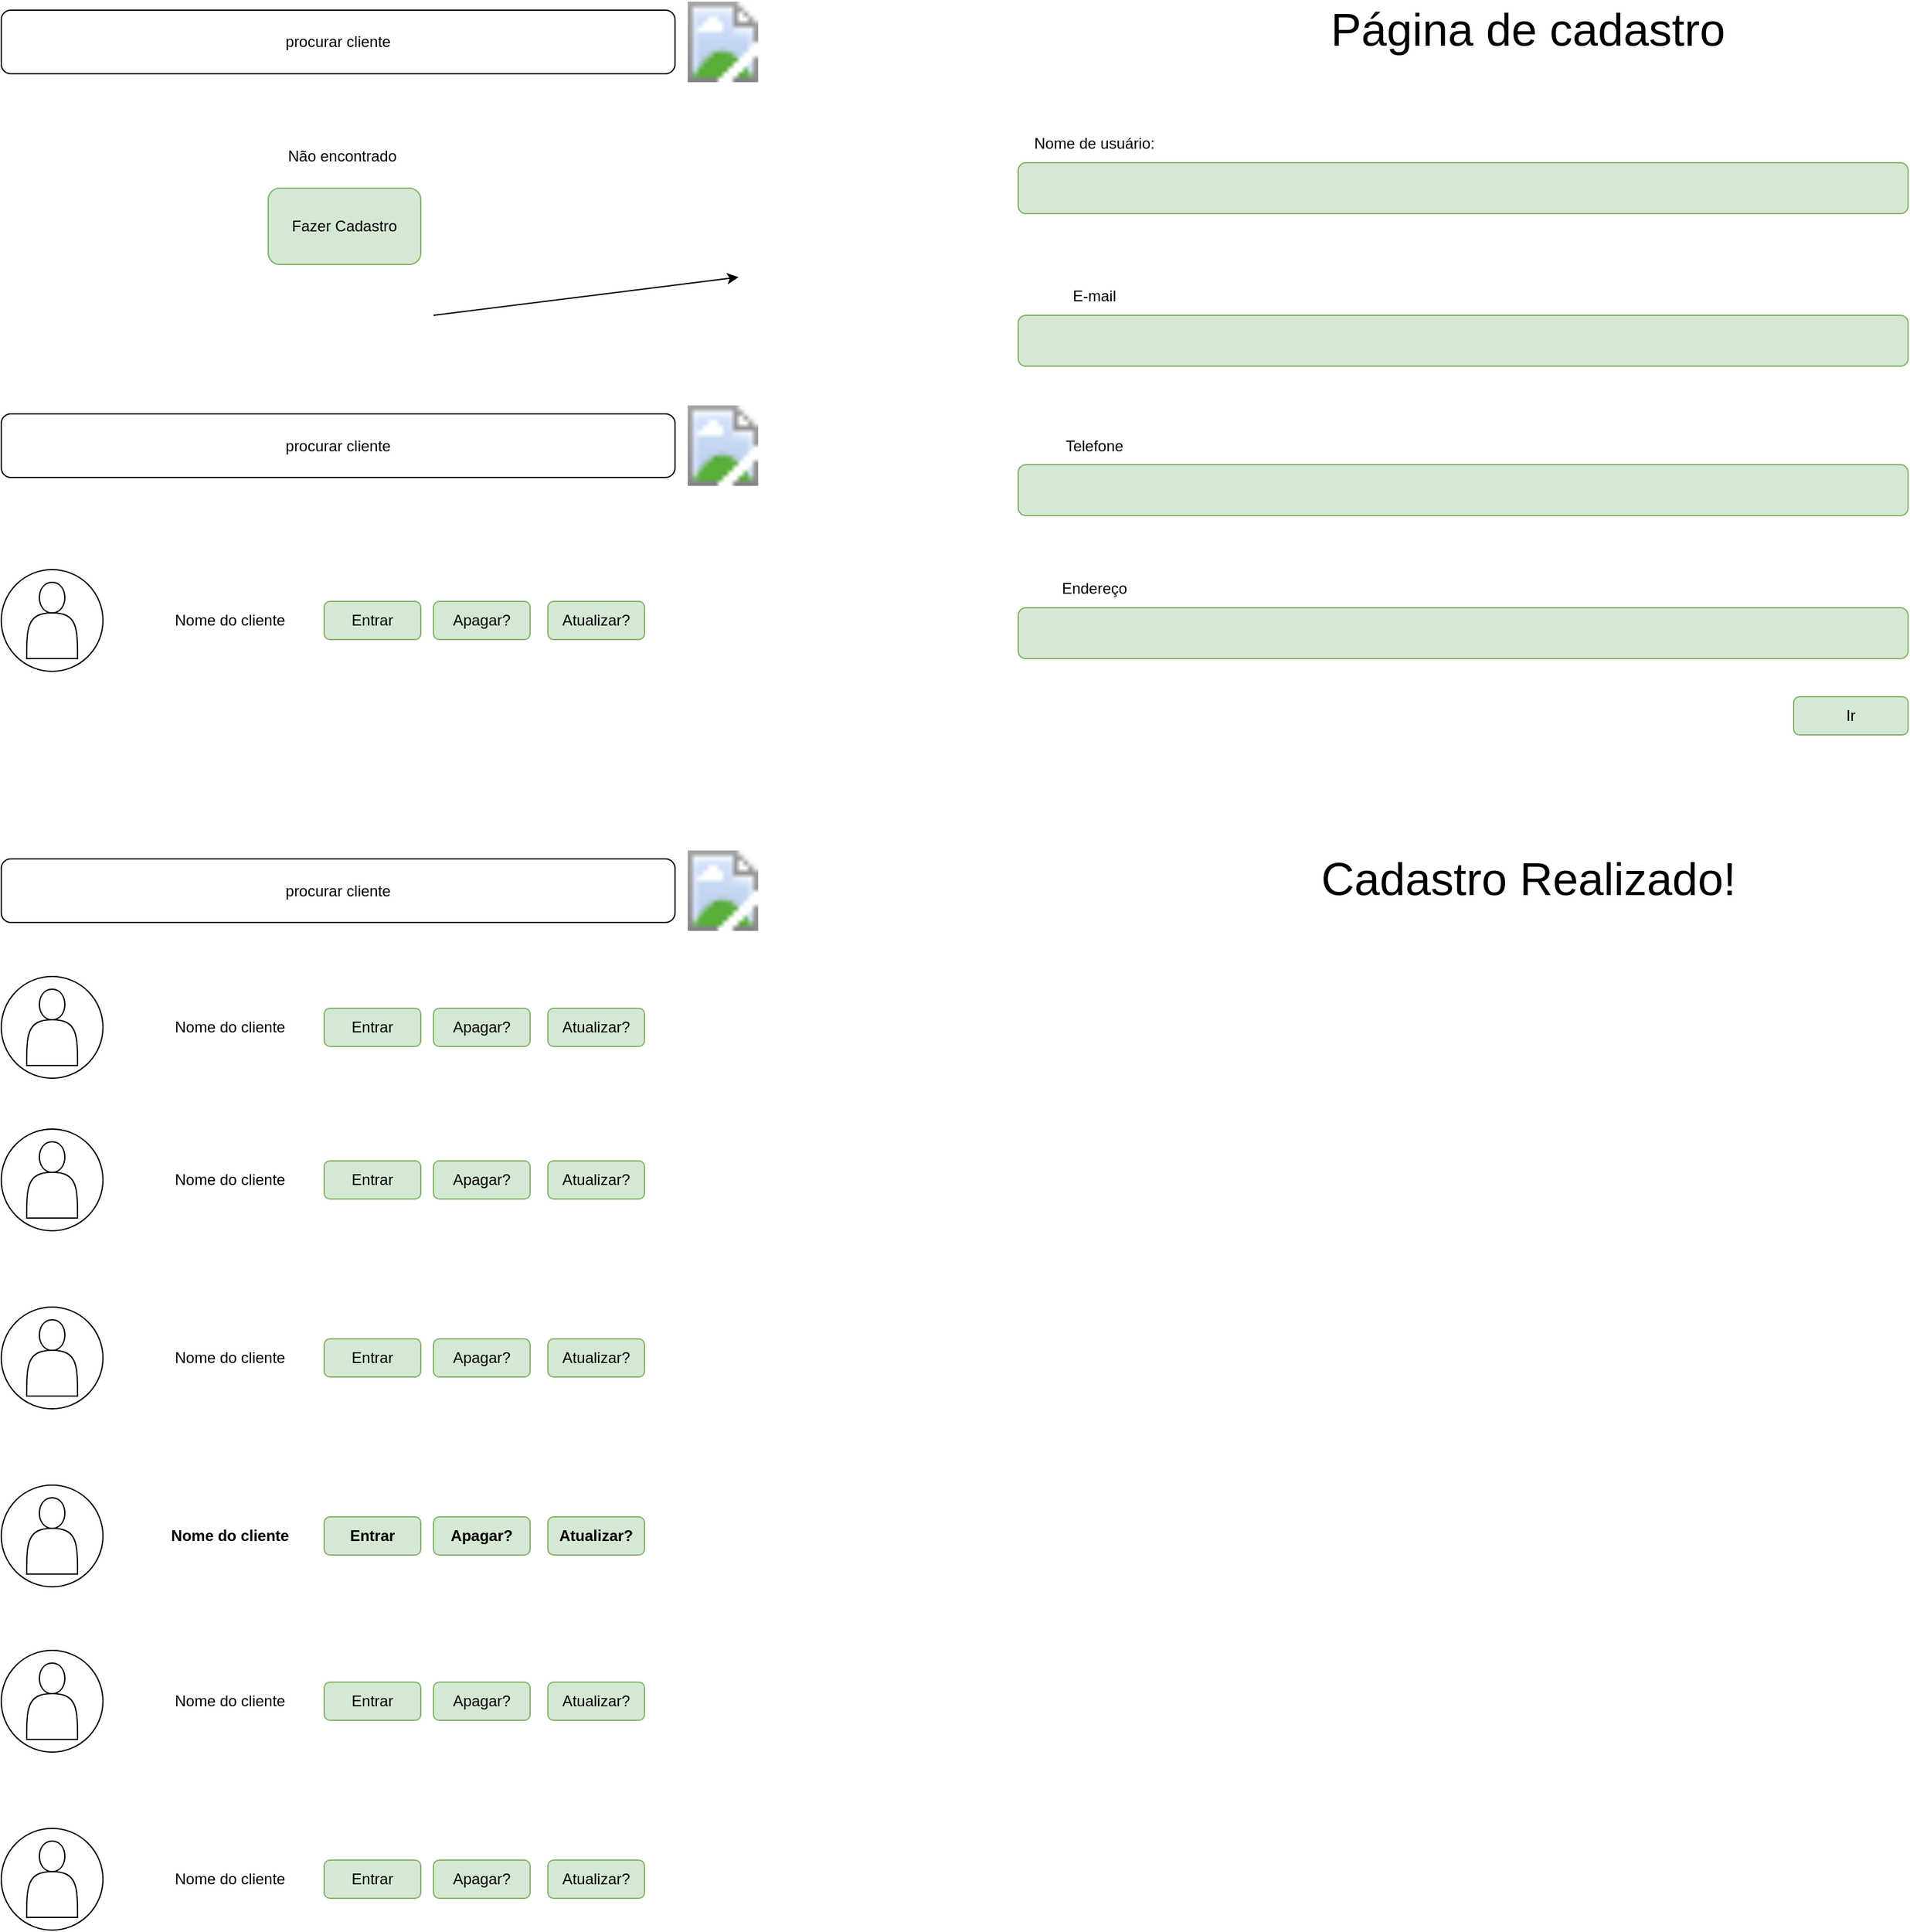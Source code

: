 <mxfile version="24.4.9" type="device">
  <diagram name="Página-1" id="bxvimao_P090NeMA0EiW">
    <mxGraphModel dx="1434" dy="782" grid="1" gridSize="10" guides="1" tooltips="1" connect="1" arrows="1" fold="1" page="1" pageScale="1" pageWidth="827" pageHeight="1169" math="0" shadow="0">
      <root>
        <mxCell id="0" />
        <mxCell id="1" parent="0" />
        <mxCell id="ApZKAQ_FeUihaHH6Phk7-1" value="procurar cliente" style="rounded=1;whiteSpace=wrap;html=1;" vertex="1" parent="1">
          <mxGeometry x="40" y="40" width="530" height="50" as="geometry" />
        </mxCell>
        <mxCell id="ApZKAQ_FeUihaHH6Phk7-2" value="" style="shape=image;html=1;verticalLabelPosition=bottom;verticalAlign=top;imageAspect=1;aspect=fixed;image=https://images.vexels.com/media/users/3/204845/isolated/lists/31084e04c65187ba8d1ecb9880f5d29f-design-de-icone-de-traco-de-lupa.png;" vertex="1" parent="1">
          <mxGeometry x="580" y="32.5" width="55.41" height="65" as="geometry" />
        </mxCell>
        <mxCell id="ApZKAQ_FeUihaHH6Phk7-3" value="Não encontrado&amp;nbsp;" style="text;html=1;align=center;verticalAlign=middle;whiteSpace=wrap;rounded=0;" vertex="1" parent="1">
          <mxGeometry x="200" y="140" width="220" height="30" as="geometry" />
        </mxCell>
        <mxCell id="ApZKAQ_FeUihaHH6Phk7-5" value="Fazer Cadastro" style="rounded=1;whiteSpace=wrap;html=1;fillColor=#d5e8d4;strokeColor=#82b366;" vertex="1" parent="1">
          <mxGeometry x="250" y="180" width="120" height="60" as="geometry" />
        </mxCell>
        <mxCell id="ApZKAQ_FeUihaHH6Phk7-6" value="procurar cliente" style="rounded=1;whiteSpace=wrap;html=1;" vertex="1" parent="1">
          <mxGeometry x="40" y="357.5" width="530" height="50" as="geometry" />
        </mxCell>
        <mxCell id="ApZKAQ_FeUihaHH6Phk7-7" value="" style="shape=image;html=1;verticalLabelPosition=bottom;verticalAlign=top;imageAspect=1;aspect=fixed;image=https://images.vexels.com/media/users/3/204845/isolated/lists/31084e04c65187ba8d1ecb9880f5d29f-design-de-icone-de-traco-de-lupa.png;" vertex="1" parent="1">
          <mxGeometry x="580" y="350" width="55.41" height="65" as="geometry" />
        </mxCell>
        <mxCell id="ApZKAQ_FeUihaHH6Phk7-8" value="" style="ellipse;whiteSpace=wrap;html=1;aspect=fixed;" vertex="1" parent="1">
          <mxGeometry x="40" y="480" width="80" height="80" as="geometry" />
        </mxCell>
        <mxCell id="ApZKAQ_FeUihaHH6Phk7-9" value="Nome do cliente" style="text;html=1;align=center;verticalAlign=middle;whiteSpace=wrap;rounded=0;" vertex="1" parent="1">
          <mxGeometry x="140" y="505" width="160" height="30" as="geometry" />
        </mxCell>
        <mxCell id="ApZKAQ_FeUihaHH6Phk7-11" value="" style="shape=actor;whiteSpace=wrap;html=1;" vertex="1" parent="1">
          <mxGeometry x="60" y="490" width="40" height="60" as="geometry" />
        </mxCell>
        <mxCell id="ApZKAQ_FeUihaHH6Phk7-12" value="Atualizar?" style="rounded=1;whiteSpace=wrap;html=1;fillColor=#d5e8d4;strokeColor=#82b366;" vertex="1" parent="1">
          <mxGeometry x="470" y="505" width="76" height="30" as="geometry" />
        </mxCell>
        <mxCell id="ApZKAQ_FeUihaHH6Phk7-13" value="Apagar?" style="rounded=1;whiteSpace=wrap;html=1;fillColor=#d5e8d4;strokeColor=#82b366;" vertex="1" parent="1">
          <mxGeometry x="380" y="505" width="76" height="30" as="geometry" />
        </mxCell>
        <mxCell id="ApZKAQ_FeUihaHH6Phk7-14" value="Entrar" style="rounded=1;whiteSpace=wrap;html=1;fillColor=#d5e8d4;strokeColor=#82b366;" vertex="1" parent="1">
          <mxGeometry x="294" y="505" width="76" height="30" as="geometry" />
        </mxCell>
        <mxCell id="ApZKAQ_FeUihaHH6Phk7-15" value="procurar cliente" style="rounded=1;whiteSpace=wrap;html=1;" vertex="1" parent="1">
          <mxGeometry x="40" y="707.5" width="530" height="50" as="geometry" />
        </mxCell>
        <mxCell id="ApZKAQ_FeUihaHH6Phk7-16" value="" style="shape=image;html=1;verticalLabelPosition=bottom;verticalAlign=top;imageAspect=1;aspect=fixed;image=https://images.vexels.com/media/users/3/204845/isolated/lists/31084e04c65187ba8d1ecb9880f5d29f-design-de-icone-de-traco-de-lupa.png;" vertex="1" parent="1">
          <mxGeometry x="580" y="700" width="55.41" height="65" as="geometry" />
        </mxCell>
        <mxCell id="ApZKAQ_FeUihaHH6Phk7-17" value="" style="ellipse;whiteSpace=wrap;html=1;aspect=fixed;" vertex="1" parent="1">
          <mxGeometry x="40" y="800" width="80" height="80" as="geometry" />
        </mxCell>
        <mxCell id="ApZKAQ_FeUihaHH6Phk7-18" value="Nome do cliente" style="text;html=1;align=center;verticalAlign=middle;whiteSpace=wrap;rounded=0;" vertex="1" parent="1">
          <mxGeometry x="140" y="825" width="160" height="30" as="geometry" />
        </mxCell>
        <mxCell id="ApZKAQ_FeUihaHH6Phk7-19" value="" style="shape=actor;whiteSpace=wrap;html=1;" vertex="1" parent="1">
          <mxGeometry x="60" y="810" width="40" height="60" as="geometry" />
        </mxCell>
        <mxCell id="ApZKAQ_FeUihaHH6Phk7-20" value="Atualizar?" style="rounded=1;whiteSpace=wrap;html=1;fillColor=#d5e8d4;strokeColor=#82b366;" vertex="1" parent="1">
          <mxGeometry x="470" y="825" width="76" height="30" as="geometry" />
        </mxCell>
        <mxCell id="ApZKAQ_FeUihaHH6Phk7-21" value="Apagar?" style="rounded=1;whiteSpace=wrap;html=1;fillColor=#d5e8d4;strokeColor=#82b366;" vertex="1" parent="1">
          <mxGeometry x="380" y="825" width="76" height="30" as="geometry" />
        </mxCell>
        <mxCell id="ApZKAQ_FeUihaHH6Phk7-22" value="Entrar" style="rounded=1;whiteSpace=wrap;html=1;fillColor=#d5e8d4;strokeColor=#82b366;" vertex="1" parent="1">
          <mxGeometry x="294" y="825" width="76" height="30" as="geometry" />
        </mxCell>
        <mxCell id="ApZKAQ_FeUihaHH6Phk7-53" value="" style="ellipse;whiteSpace=wrap;html=1;aspect=fixed;" vertex="1" parent="1">
          <mxGeometry x="40" y="920" width="80" height="80" as="geometry" />
        </mxCell>
        <mxCell id="ApZKAQ_FeUihaHH6Phk7-54" value="Nome do cliente" style="text;html=1;align=center;verticalAlign=middle;whiteSpace=wrap;rounded=0;" vertex="1" parent="1">
          <mxGeometry x="140" y="945" width="160" height="30" as="geometry" />
        </mxCell>
        <mxCell id="ApZKAQ_FeUihaHH6Phk7-55" value="" style="shape=actor;whiteSpace=wrap;html=1;" vertex="1" parent="1">
          <mxGeometry x="60" y="930" width="40" height="60" as="geometry" />
        </mxCell>
        <mxCell id="ApZKAQ_FeUihaHH6Phk7-56" value="Atualizar?" style="rounded=1;whiteSpace=wrap;html=1;fillColor=#d5e8d4;strokeColor=#82b366;" vertex="1" parent="1">
          <mxGeometry x="470" y="945" width="76" height="30" as="geometry" />
        </mxCell>
        <mxCell id="ApZKAQ_FeUihaHH6Phk7-57" value="Apagar?" style="rounded=1;whiteSpace=wrap;html=1;fillColor=#d5e8d4;strokeColor=#82b366;" vertex="1" parent="1">
          <mxGeometry x="380" y="945" width="76" height="30" as="geometry" />
        </mxCell>
        <mxCell id="ApZKAQ_FeUihaHH6Phk7-58" value="Entrar" style="rounded=1;whiteSpace=wrap;html=1;fillColor=#d5e8d4;strokeColor=#82b366;" vertex="1" parent="1">
          <mxGeometry x="294" y="945" width="76" height="30" as="geometry" />
        </mxCell>
        <mxCell id="ApZKAQ_FeUihaHH6Phk7-59" value="" style="ellipse;whiteSpace=wrap;html=1;aspect=fixed;" vertex="1" parent="1">
          <mxGeometry x="40" y="1060" width="80" height="80" as="geometry" />
        </mxCell>
        <mxCell id="ApZKAQ_FeUihaHH6Phk7-60" value="Nome do cliente" style="text;html=1;align=center;verticalAlign=middle;whiteSpace=wrap;rounded=0;" vertex="1" parent="1">
          <mxGeometry x="140" y="1085" width="160" height="30" as="geometry" />
        </mxCell>
        <mxCell id="ApZKAQ_FeUihaHH6Phk7-61" value="" style="shape=actor;whiteSpace=wrap;html=1;" vertex="1" parent="1">
          <mxGeometry x="60" y="1070" width="40" height="60" as="geometry" />
        </mxCell>
        <mxCell id="ApZKAQ_FeUihaHH6Phk7-62" value="Atualizar?" style="rounded=1;whiteSpace=wrap;html=1;fillColor=#d5e8d4;strokeColor=#82b366;" vertex="1" parent="1">
          <mxGeometry x="470" y="1085" width="76" height="30" as="geometry" />
        </mxCell>
        <mxCell id="ApZKAQ_FeUihaHH6Phk7-63" value="Apagar?" style="rounded=1;whiteSpace=wrap;html=1;fillColor=#d5e8d4;strokeColor=#82b366;" vertex="1" parent="1">
          <mxGeometry x="380" y="1085" width="76" height="30" as="geometry" />
        </mxCell>
        <mxCell id="ApZKAQ_FeUihaHH6Phk7-64" value="Entrar" style="rounded=1;whiteSpace=wrap;html=1;fillColor=#d5e8d4;strokeColor=#82b366;" vertex="1" parent="1">
          <mxGeometry x="294" y="1085" width="76" height="30" as="geometry" />
        </mxCell>
        <mxCell id="ApZKAQ_FeUihaHH6Phk7-65" value="" style="ellipse;whiteSpace=wrap;html=1;aspect=fixed;fontStyle=1" vertex="1" parent="1">
          <mxGeometry x="40" y="1200" width="80" height="80" as="geometry" />
        </mxCell>
        <mxCell id="ApZKAQ_FeUihaHH6Phk7-66" value="Nome do cliente" style="text;html=1;align=center;verticalAlign=middle;whiteSpace=wrap;rounded=0;fontStyle=1" vertex="1" parent="1">
          <mxGeometry x="140" y="1225" width="160" height="30" as="geometry" />
        </mxCell>
        <mxCell id="ApZKAQ_FeUihaHH6Phk7-67" value="" style="shape=actor;whiteSpace=wrap;html=1;fontStyle=1" vertex="1" parent="1">
          <mxGeometry x="60" y="1210" width="40" height="60" as="geometry" />
        </mxCell>
        <mxCell id="ApZKAQ_FeUihaHH6Phk7-68" value="Atualizar?" style="rounded=1;whiteSpace=wrap;html=1;fillColor=#d5e8d4;strokeColor=#82b366;fontStyle=1" vertex="1" parent="1">
          <mxGeometry x="470" y="1225" width="76" height="30" as="geometry" />
        </mxCell>
        <mxCell id="ApZKAQ_FeUihaHH6Phk7-69" value="Apagar?" style="rounded=1;whiteSpace=wrap;html=1;fillColor=#d5e8d4;strokeColor=#82b366;fontStyle=1" vertex="1" parent="1">
          <mxGeometry x="380" y="1225" width="76" height="30" as="geometry" />
        </mxCell>
        <mxCell id="ApZKAQ_FeUihaHH6Phk7-70" value="Entrar" style="rounded=1;whiteSpace=wrap;html=1;fillColor=#d5e8d4;strokeColor=#82b366;fontStyle=1" vertex="1" parent="1">
          <mxGeometry x="294" y="1225" width="76" height="30" as="geometry" />
        </mxCell>
        <mxCell id="ApZKAQ_FeUihaHH6Phk7-71" value="" style="ellipse;whiteSpace=wrap;html=1;aspect=fixed;" vertex="1" parent="1">
          <mxGeometry x="40" y="1330" width="80" height="80" as="geometry" />
        </mxCell>
        <mxCell id="ApZKAQ_FeUihaHH6Phk7-72" value="Nome do cliente" style="text;html=1;align=center;verticalAlign=middle;whiteSpace=wrap;rounded=0;" vertex="1" parent="1">
          <mxGeometry x="140" y="1355" width="160" height="30" as="geometry" />
        </mxCell>
        <mxCell id="ApZKAQ_FeUihaHH6Phk7-73" value="" style="shape=actor;whiteSpace=wrap;html=1;" vertex="1" parent="1">
          <mxGeometry x="60" y="1340" width="40" height="60" as="geometry" />
        </mxCell>
        <mxCell id="ApZKAQ_FeUihaHH6Phk7-74" value="Atualizar?" style="rounded=1;whiteSpace=wrap;html=1;fillColor=#d5e8d4;strokeColor=#82b366;" vertex="1" parent="1">
          <mxGeometry x="470" y="1355" width="76" height="30" as="geometry" />
        </mxCell>
        <mxCell id="ApZKAQ_FeUihaHH6Phk7-75" value="Apagar?" style="rounded=1;whiteSpace=wrap;html=1;fillColor=#d5e8d4;strokeColor=#82b366;" vertex="1" parent="1">
          <mxGeometry x="380" y="1355" width="76" height="30" as="geometry" />
        </mxCell>
        <mxCell id="ApZKAQ_FeUihaHH6Phk7-76" value="Entrar" style="rounded=1;whiteSpace=wrap;html=1;fillColor=#d5e8d4;strokeColor=#82b366;" vertex="1" parent="1">
          <mxGeometry x="294" y="1355" width="76" height="30" as="geometry" />
        </mxCell>
        <mxCell id="ApZKAQ_FeUihaHH6Phk7-77" value="" style="ellipse;whiteSpace=wrap;html=1;aspect=fixed;" vertex="1" parent="1">
          <mxGeometry x="40" y="1470" width="80" height="80" as="geometry" />
        </mxCell>
        <mxCell id="ApZKAQ_FeUihaHH6Phk7-78" value="Nome do cliente" style="text;html=1;align=center;verticalAlign=middle;whiteSpace=wrap;rounded=0;" vertex="1" parent="1">
          <mxGeometry x="140" y="1495" width="160" height="30" as="geometry" />
        </mxCell>
        <mxCell id="ApZKAQ_FeUihaHH6Phk7-79" value="" style="shape=actor;whiteSpace=wrap;html=1;" vertex="1" parent="1">
          <mxGeometry x="60" y="1480" width="40" height="60" as="geometry" />
        </mxCell>
        <mxCell id="ApZKAQ_FeUihaHH6Phk7-80" value="Atualizar?" style="rounded=1;whiteSpace=wrap;html=1;fillColor=#d5e8d4;strokeColor=#82b366;" vertex="1" parent="1">
          <mxGeometry x="470" y="1495" width="76" height="30" as="geometry" />
        </mxCell>
        <mxCell id="ApZKAQ_FeUihaHH6Phk7-81" value="Apagar?" style="rounded=1;whiteSpace=wrap;html=1;fillColor=#d5e8d4;strokeColor=#82b366;" vertex="1" parent="1">
          <mxGeometry x="380" y="1495" width="76" height="30" as="geometry" />
        </mxCell>
        <mxCell id="ApZKAQ_FeUihaHH6Phk7-82" value="Entrar" style="rounded=1;whiteSpace=wrap;html=1;fillColor=#d5e8d4;strokeColor=#82b366;" vertex="1" parent="1">
          <mxGeometry x="294" y="1495" width="76" height="30" as="geometry" />
        </mxCell>
        <mxCell id="ApZKAQ_FeUihaHH6Phk7-86" value="" style="endArrow=classic;html=1;rounded=0;" edge="1" parent="1">
          <mxGeometry width="50" height="50" relative="1" as="geometry">
            <mxPoint x="380" y="280" as="sourcePoint" />
            <mxPoint x="620" y="250" as="targetPoint" />
          </mxGeometry>
        </mxCell>
        <mxCell id="ApZKAQ_FeUihaHH6Phk7-87" value="&lt;font style=&quot;font-size: 36px;&quot;&gt;Página de cadastro&lt;/font&gt;" style="text;html=1;align=center;verticalAlign=middle;whiteSpace=wrap;rounded=0;" vertex="1" parent="1">
          <mxGeometry x="1066" y="40" width="350" height="30" as="geometry" />
        </mxCell>
        <mxCell id="ApZKAQ_FeUihaHH6Phk7-88" value="Nome de usuário:" style="text;html=1;align=center;verticalAlign=middle;whiteSpace=wrap;rounded=0;" vertex="1" parent="1">
          <mxGeometry x="840" y="130" width="120" height="30" as="geometry" />
        </mxCell>
        <mxCell id="ApZKAQ_FeUihaHH6Phk7-89" value="" style="rounded=1;whiteSpace=wrap;html=1;fillColor=#d5e8d4;strokeColor=#82b366;" vertex="1" parent="1">
          <mxGeometry x="840" y="160" width="700" height="40" as="geometry" />
        </mxCell>
        <mxCell id="ApZKAQ_FeUihaHH6Phk7-90" value="E-mail" style="text;html=1;align=center;verticalAlign=middle;whiteSpace=wrap;rounded=0;" vertex="1" parent="1">
          <mxGeometry x="840" y="250" width="120" height="30" as="geometry" />
        </mxCell>
        <mxCell id="ApZKAQ_FeUihaHH6Phk7-91" value="" style="rounded=1;whiteSpace=wrap;html=1;fillColor=#d5e8d4;strokeColor=#82b366;" vertex="1" parent="1">
          <mxGeometry x="840" y="280" width="700" height="40" as="geometry" />
        </mxCell>
        <mxCell id="ApZKAQ_FeUihaHH6Phk7-92" value="Telefone" style="text;html=1;align=center;verticalAlign=middle;whiteSpace=wrap;rounded=0;" vertex="1" parent="1">
          <mxGeometry x="840" y="367.5" width="120" height="30" as="geometry" />
        </mxCell>
        <mxCell id="ApZKAQ_FeUihaHH6Phk7-93" value="" style="rounded=1;whiteSpace=wrap;html=1;fillColor=#d5e8d4;strokeColor=#82b366;" vertex="1" parent="1">
          <mxGeometry x="840" y="397.5" width="700" height="40" as="geometry" />
        </mxCell>
        <mxCell id="ApZKAQ_FeUihaHH6Phk7-94" value="Endereço" style="text;html=1;align=center;verticalAlign=middle;whiteSpace=wrap;rounded=0;" vertex="1" parent="1">
          <mxGeometry x="840" y="480" width="120" height="30" as="geometry" />
        </mxCell>
        <mxCell id="ApZKAQ_FeUihaHH6Phk7-95" value="" style="rounded=1;whiteSpace=wrap;html=1;fillColor=#d5e8d4;strokeColor=#82b366;" vertex="1" parent="1">
          <mxGeometry x="840" y="510" width="700" height="40" as="geometry" />
        </mxCell>
        <mxCell id="ApZKAQ_FeUihaHH6Phk7-99" value="Ir" style="rounded=1;whiteSpace=wrap;html=1;fillColor=#d5e8d4;strokeColor=#82b366;" vertex="1" parent="1">
          <mxGeometry x="1450" y="580" width="90" height="30" as="geometry" />
        </mxCell>
        <mxCell id="ApZKAQ_FeUihaHH6Phk7-100" value="&lt;font style=&quot;font-size: 36px;&quot;&gt;Cadastro Realizado!&lt;/font&gt;" style="text;html=1;align=center;verticalAlign=middle;whiteSpace=wrap;rounded=0;" vertex="1" parent="1">
          <mxGeometry x="1036.5" y="707.5" width="409" height="30" as="geometry" />
        </mxCell>
      </root>
    </mxGraphModel>
  </diagram>
</mxfile>
